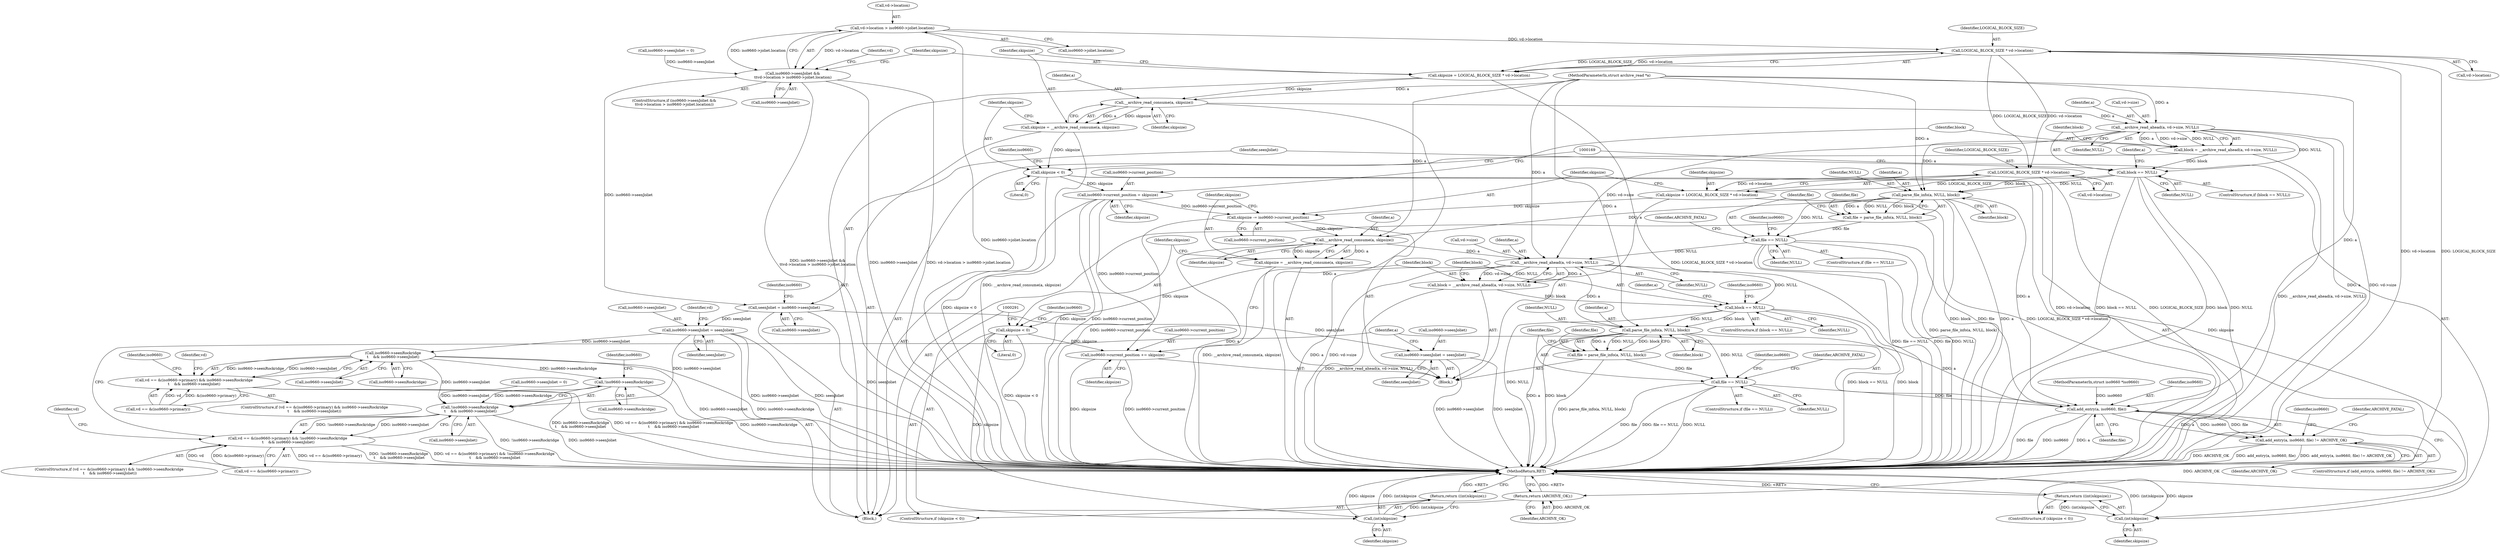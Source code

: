 digraph "1_libarchive_3ad08e01b4d253c66ae56414886089684155af22@pointer" {
"1000136" [label="(Call,vd->location > iso9660->joliet.location)"];
"1000132" [label="(Call,iso9660->seenJoliet &&\n\t\tvd->location > iso9660->joliet.location)"];
"1000198" [label="(Call,seenJoliet = iso9660->seenJoliet)"];
"1000220" [label="(Call,iso9660->seenJoliet = seenJoliet)"];
"1000233" [label="(Call,iso9660->seenRockridge\n\t    && iso9660->seenJoliet)"];
"1000226" [label="(Call,vd == &(iso9660->primary) && iso9660->seenRockridge\n\t    && iso9660->seenJoliet)"];
"1000254" [label="(Call,!iso9660->seenRockridge)"];
"1000253" [label="(Call,!iso9660->seenRockridge\n \t    && iso9660->seenJoliet)"];
"1000246" [label="(Call,vd == &(iso9660->primary) && !iso9660->seenRockridge\n \t    && iso9660->seenJoliet)"];
"1000337" [label="(Call,iso9660->seenJoliet = seenJoliet)"];
"1000153" [label="(Call,LOGICAL_BLOCK_SIZE * vd->location)"];
"1000151" [label="(Call,skipsize = LOGICAL_BLOCK_SIZE * vd->location)"];
"1000160" [label="(Call,__archive_read_consume(a, skipsize))"];
"1000158" [label="(Call,skipsize = __archive_read_consume(a, skipsize))"];
"1000164" [label="(Call,skipsize < 0)"];
"1000168" [label="(Call,(int)skipsize)"];
"1000167" [label="(Return,return ((int)skipsize);)"];
"1000171" [label="(Call,iso9660->current_position = skipsize)"];
"1000275" [label="(Call,skipsize -= iso9660->current_position)"];
"1000282" [label="(Call,__archive_read_consume(a, skipsize))"];
"1000280" [label="(Call,skipsize = __archive_read_consume(a, skipsize))"];
"1000286" [label="(Call,skipsize < 0)"];
"1000290" [label="(Call,(int)skipsize)"];
"1000289" [label="(Return,return ((int)skipsize);)"];
"1000293" [label="(Call,iso9660->current_position += skipsize)"];
"1000300" [label="(Call,__archive_read_ahead(a, vd->size, NULL))"];
"1000298" [label="(Call,block = __archive_read_ahead(a, vd->size, NULL))"];
"1000307" [label="(Call,block == NULL)"];
"1000327" [label="(Call,parse_file_info(a, NULL, block))"];
"1000325" [label="(Call,file = parse_file_info(a, NULL, block))"];
"1000332" [label="(Call,file == NULL)"];
"1000344" [label="(Call,add_entry(a, iso9660, file))"];
"1000343" [label="(Call,add_entry(a, iso9660, file) != ARCHIVE_OK)"];
"1000370" [label="(Return,return (ARCHIVE_OK);)"];
"1000178" [label="(Call,__archive_read_ahead(a, vd->size, NULL))"];
"1000176" [label="(Call,block = __archive_read_ahead(a, vd->size, NULL))"];
"1000185" [label="(Call,block == NULL)"];
"1000210" [label="(Call,parse_file_info(a, NULL, block))"];
"1000208" [label="(Call,file = parse_file_info(a, NULL, block))"];
"1000215" [label="(Call,file == NULL)"];
"1000270" [label="(Call,LOGICAL_BLOCK_SIZE * vd->location)"];
"1000268" [label="(Call,skipsize = LOGICAL_BLOCK_SIZE * vd->location)"];
"1000258" [label="(Call,iso9660->seenJoliet)"];
"1000140" [label="(Call,iso9660->joliet.location)"];
"1000172" [label="(Call,iso9660->current_position)"];
"1000170" [label="(Identifier,skipsize)"];
"1000136" [label="(Call,vd->location > iso9660->joliet.location)"];
"1000228" [label="(Identifier,vd)"];
"1000192" [label="(Identifier,a)"];
"1000213" [label="(Identifier,block)"];
"1000171" [label="(Call,iso9660->current_position = skipsize)"];
"1000298" [label="(Call,block = __archive_read_ahead(a, vd->size, NULL))"];
"1000290" [label="(Call,(int)skipsize)"];
"1000220" [label="(Call,iso9660->seenJoliet = seenJoliet)"];
"1000151" [label="(Call,skipsize = LOGICAL_BLOCK_SIZE * vd->location)"];
"1000348" [label="(Identifier,ARCHIVE_OK)"];
"1000212" [label="(Identifier,NULL)"];
"1000326" [label="(Identifier,file)"];
"1000269" [label="(Identifier,skipsize)"];
"1000224" [label="(Identifier,seenJoliet)"];
"1000263" [label="(Identifier,vd)"];
"1000307" [label="(Call,block == NULL)"];
"1000164" [label="(Call,skipsize < 0)"];
"1000163" [label="(ControlStructure,if (skipsize < 0))"];
"1000186" [label="(Identifier,block)"];
"1000350" [label="(Identifier,ARCHIVE_FATAL)"];
"1000300" [label="(Call,__archive_read_ahead(a, vd->size, NULL))"];
"1000162" [label="(Identifier,skipsize)"];
"1000221" [label="(Call,iso9660->seenJoliet)"];
"1000209" [label="(Identifier,file)"];
"1000370" [label="(Return,return (ARCHIVE_OK);)"];
"1000226" [label="(Call,vd == &(iso9660->primary) && iso9660->seenRockridge\n\t    && iso9660->seenJoliet)"];
"1000295" [label="(Identifier,iso9660)"];
"1000208" [label="(Call,file = parse_file_info(a, NULL, block))"];
"1000261" [label="(Block,)"];
"1000198" [label="(Call,seenJoliet = iso9660->seenJoliet)"];
"1000282" [label="(Call,__archive_read_consume(a, skipsize))"];
"1000344" [label="(Call,add_entry(a, iso9660, file))"];
"1000330" [label="(Identifier,block)"];
"1000276" [label="(Identifier,skipsize)"];
"1000332" [label="(Call,file == NULL)"];
"1000285" [label="(ControlStructure,if (skipsize < 0))"];
"1000271" [label="(Identifier,LOGICAL_BLOCK_SIZE)"];
"1000255" [label="(Call,iso9660->seenRockridge)"];
"1000371" [label="(Identifier,ARCHIVE_OK)"];
"1000215" [label="(Call,file == NULL)"];
"1000338" [label="(Call,iso9660->seenJoliet)"];
"1000325" [label="(Call,file = parse_file_info(a, NULL, block))"];
"1000322" [label="(Identifier,iso9660)"];
"1000153" [label="(Call,LOGICAL_BLOCK_SIZE * vd->location)"];
"1000331" [label="(ControlStructure,if (file == NULL))"];
"1000286" [label="(Call,skipsize < 0)"];
"1000160" [label="(Call,__archive_read_consume(a, skipsize))"];
"1000185" [label="(Call,block == NULL)"];
"1000280" [label="(Call,skipsize = __archive_read_consume(a, skipsize))"];
"1000245" [label="(ControlStructure,if (vd == &(iso9660->primary) && !iso9660->seenRockridge\n \t    && iso9660->seenJoliet))"];
"1000247" [label="(Call,vd == &(iso9660->primary))"];
"1000158" [label="(Call,skipsize = __archive_read_consume(a, skipsize))"];
"1000293" [label="(Call,iso9660->current_position += skipsize)"];
"1000166" [label="(Literal,0)"];
"1000222" [label="(Identifier,iso9660)"];
"1000253" [label="(Call,!iso9660->seenRockridge\n \t    && iso9660->seenJoliet)"];
"1000131" [label="(ControlStructure,if (iso9660->seenJoliet &&\n\t\tvd->location > iso9660->joliet.location))"];
"1000219" [label="(Identifier,ARCHIVE_FATAL)"];
"1000108" [label="(MethodParameterIn,struct iso9660 *iso9660)"];
"1000227" [label="(Call,vd == &(iso9660->primary))"];
"1000137" [label="(Call,vd->location)"];
"1000161" [label="(Identifier,a)"];
"1000333" [label="(Identifier,file)"];
"1000177" [label="(Identifier,block)"];
"1000270" [label="(Call,LOGICAL_BLOCK_SIZE * vd->location)"];
"1000306" [label="(ControlStructure,if (block == NULL))"];
"1000341" [label="(Identifier,seenJoliet)"];
"1000353" [label="(Identifier,iso9660)"];
"1000109" [label="(Block,)"];
"1000159" [label="(Identifier,skipsize)"];
"1000167" [label="(Return,return ((int)skipsize);)"];
"1000237" [label="(Call,iso9660->seenJoliet)"];
"1000187" [label="(Identifier,NULL)"];
"1000283" [label="(Identifier,a)"];
"1000183" [label="(Identifier,NULL)"];
"1000152" [label="(Identifier,skipsize)"];
"1000146" [label="(Identifier,vd)"];
"1000210" [label="(Call,parse_file_info(a, NULL, block))"];
"1000328" [label="(Identifier,a)"];
"1000132" [label="(Call,iso9660->seenJoliet &&\n\t\tvd->location > iso9660->joliet.location)"];
"1000289" [label="(Return,return ((int)skipsize);)"];
"1000242" [label="(Identifier,iso9660)"];
"1000294" [label="(Call,iso9660->current_position)"];
"1000175" [label="(Identifier,skipsize)"];
"1000297" [label="(Identifier,skipsize)"];
"1000199" [label="(Identifier,seenJoliet)"];
"1000234" [label="(Call,iso9660->seenRockridge)"];
"1000292" [label="(Identifier,skipsize)"];
"1000107" [label="(MethodParameterIn,struct archive_read *a)"];
"1000178" [label="(Call,__archive_read_ahead(a, vd->size, NULL))"];
"1000345" [label="(Identifier,a)"];
"1000287" [label="(Identifier,skipsize)"];
"1000334" [label="(Identifier,NULL)"];
"1000205" [label="(Identifier,iso9660)"];
"1000343" [label="(Call,add_entry(a, iso9660, file) != ARCHIVE_OK)"];
"1000126" [label="(Call,iso9660->seenJoliet = 0)"];
"1000184" [label="(ControlStructure,if (block == NULL))"];
"1000284" [label="(Identifier,skipsize)"];
"1000133" [label="(Call,iso9660->seenJoliet)"];
"1000246" [label="(Call,vd == &(iso9660->primary) && !iso9660->seenRockridge\n \t    && iso9660->seenJoliet)"];
"1000339" [label="(Identifier,iso9660)"];
"1000154" [label="(Identifier,LOGICAL_BLOCK_SIZE)"];
"1000233" [label="(Call,iso9660->seenRockridge\n\t    && iso9660->seenJoliet)"];
"1000155" [label="(Call,vd->location)"];
"1000342" [label="(ControlStructure,if (add_entry(a, iso9660, file) != ARCHIVE_OK))"];
"1000216" [label="(Identifier,file)"];
"1000179" [label="(Identifier,a)"];
"1000240" [label="(Call,iso9660->seenJoliet = 0)"];
"1000302" [label="(Call,vd->size)"];
"1000288" [label="(Literal,0)"];
"1000305" [label="(Identifier,NULL)"];
"1000217" [label="(Identifier,NULL)"];
"1000168" [label="(Call,(int)skipsize)"];
"1000268" [label="(Call,skipsize = LOGICAL_BLOCK_SIZE * vd->location)"];
"1000275" [label="(Call,skipsize -= iso9660->current_position)"];
"1000346" [label="(Identifier,iso9660)"];
"1000176" [label="(Call,block = __archive_read_ahead(a, vd->size, NULL))"];
"1000347" [label="(Identifier,file)"];
"1000372" [label="(MethodReturn,RET)"];
"1000272" [label="(Call,vd->location)"];
"1000299" [label="(Identifier,block)"];
"1000173" [label="(Identifier,iso9660)"];
"1000259" [label="(Identifier,iso9660)"];
"1000329" [label="(Identifier,NULL)"];
"1000254" [label="(Call,!iso9660->seenRockridge)"];
"1000165" [label="(Identifier,skipsize)"];
"1000277" [label="(Call,iso9660->current_position)"];
"1000225" [label="(ControlStructure,if (vd == &(iso9660->primary) && iso9660->seenRockridge\n\t    && iso9660->seenJoliet))"];
"1000336" [label="(Identifier,ARCHIVE_FATAL)"];
"1000281" [label="(Identifier,skipsize)"];
"1000309" [label="(Identifier,NULL)"];
"1000200" [label="(Call,iso9660->seenJoliet)"];
"1000301" [label="(Identifier,a)"];
"1000214" [label="(ControlStructure,if (file == NULL))"];
"1000314" [label="(Identifier,a)"];
"1000337" [label="(Call,iso9660->seenJoliet = seenJoliet)"];
"1000180" [label="(Call,vd->size)"];
"1000211" [label="(Identifier,a)"];
"1000248" [label="(Identifier,vd)"];
"1000308" [label="(Identifier,block)"];
"1000327" [label="(Call,parse_file_info(a, NULL, block))"];
"1000136" -> "1000132"  [label="AST: "];
"1000136" -> "1000140"  [label="CFG: "];
"1000137" -> "1000136"  [label="AST: "];
"1000140" -> "1000136"  [label="AST: "];
"1000132" -> "1000136"  [label="CFG: "];
"1000136" -> "1000372"  [label="DDG: iso9660->joliet.location"];
"1000136" -> "1000132"  [label="DDG: vd->location"];
"1000136" -> "1000132"  [label="DDG: iso9660->joliet.location"];
"1000136" -> "1000153"  [label="DDG: vd->location"];
"1000132" -> "1000131"  [label="AST: "];
"1000132" -> "1000133"  [label="CFG: "];
"1000133" -> "1000132"  [label="AST: "];
"1000146" -> "1000132"  [label="CFG: "];
"1000152" -> "1000132"  [label="CFG: "];
"1000132" -> "1000372"  [label="DDG: iso9660->seenJoliet &&\n\t\tvd->location > iso9660->joliet.location"];
"1000132" -> "1000372"  [label="DDG: iso9660->seenJoliet"];
"1000132" -> "1000372"  [label="DDG: vd->location > iso9660->joliet.location"];
"1000126" -> "1000132"  [label="DDG: iso9660->seenJoliet"];
"1000132" -> "1000198"  [label="DDG: iso9660->seenJoliet"];
"1000198" -> "1000109"  [label="AST: "];
"1000198" -> "1000200"  [label="CFG: "];
"1000199" -> "1000198"  [label="AST: "];
"1000200" -> "1000198"  [label="AST: "];
"1000205" -> "1000198"  [label="CFG: "];
"1000198" -> "1000372"  [label="DDG: seenJoliet"];
"1000198" -> "1000220"  [label="DDG: seenJoliet"];
"1000198" -> "1000337"  [label="DDG: seenJoliet"];
"1000220" -> "1000109"  [label="AST: "];
"1000220" -> "1000224"  [label="CFG: "];
"1000221" -> "1000220"  [label="AST: "];
"1000224" -> "1000220"  [label="AST: "];
"1000228" -> "1000220"  [label="CFG: "];
"1000220" -> "1000372"  [label="DDG: iso9660->seenJoliet"];
"1000220" -> "1000372"  [label="DDG: seenJoliet"];
"1000220" -> "1000233"  [label="DDG: iso9660->seenJoliet"];
"1000220" -> "1000253"  [label="DDG: iso9660->seenJoliet"];
"1000233" -> "1000226"  [label="AST: "];
"1000233" -> "1000234"  [label="CFG: "];
"1000233" -> "1000237"  [label="CFG: "];
"1000234" -> "1000233"  [label="AST: "];
"1000237" -> "1000233"  [label="AST: "];
"1000226" -> "1000233"  [label="CFG: "];
"1000233" -> "1000372"  [label="DDG: iso9660->seenJoliet"];
"1000233" -> "1000372"  [label="DDG: iso9660->seenRockridge"];
"1000233" -> "1000226"  [label="DDG: iso9660->seenRockridge"];
"1000233" -> "1000226"  [label="DDG: iso9660->seenJoliet"];
"1000233" -> "1000254"  [label="DDG: iso9660->seenRockridge"];
"1000233" -> "1000253"  [label="DDG: iso9660->seenJoliet"];
"1000226" -> "1000225"  [label="AST: "];
"1000226" -> "1000227"  [label="CFG: "];
"1000227" -> "1000226"  [label="AST: "];
"1000242" -> "1000226"  [label="CFG: "];
"1000248" -> "1000226"  [label="CFG: "];
"1000226" -> "1000372"  [label="DDG: iso9660->seenRockridge\n\t    && iso9660->seenJoliet"];
"1000226" -> "1000372"  [label="DDG: vd == &(iso9660->primary) && iso9660->seenRockridge\n\t    && iso9660->seenJoliet"];
"1000227" -> "1000226"  [label="DDG: vd"];
"1000227" -> "1000226"  [label="DDG: &(iso9660->primary)"];
"1000254" -> "1000253"  [label="AST: "];
"1000254" -> "1000255"  [label="CFG: "];
"1000255" -> "1000254"  [label="AST: "];
"1000259" -> "1000254"  [label="CFG: "];
"1000253" -> "1000254"  [label="CFG: "];
"1000254" -> "1000372"  [label="DDG: iso9660->seenRockridge"];
"1000254" -> "1000253"  [label="DDG: iso9660->seenRockridge"];
"1000253" -> "1000246"  [label="AST: "];
"1000253" -> "1000258"  [label="CFG: "];
"1000258" -> "1000253"  [label="AST: "];
"1000246" -> "1000253"  [label="CFG: "];
"1000253" -> "1000372"  [label="DDG: !iso9660->seenRockridge"];
"1000253" -> "1000372"  [label="DDG: iso9660->seenJoliet"];
"1000253" -> "1000246"  [label="DDG: !iso9660->seenRockridge"];
"1000253" -> "1000246"  [label="DDG: iso9660->seenJoliet"];
"1000240" -> "1000253"  [label="DDG: iso9660->seenJoliet"];
"1000246" -> "1000245"  [label="AST: "];
"1000246" -> "1000247"  [label="CFG: "];
"1000247" -> "1000246"  [label="AST: "];
"1000263" -> "1000246"  [label="CFG: "];
"1000345" -> "1000246"  [label="CFG: "];
"1000246" -> "1000372"  [label="DDG: !iso9660->seenRockridge\n \t    && iso9660->seenJoliet"];
"1000246" -> "1000372"  [label="DDG: vd == &(iso9660->primary) && !iso9660->seenRockridge\n \t    && iso9660->seenJoliet"];
"1000246" -> "1000372"  [label="DDG: vd == &(iso9660->primary)"];
"1000247" -> "1000246"  [label="DDG: vd"];
"1000247" -> "1000246"  [label="DDG: &(iso9660->primary)"];
"1000337" -> "1000261"  [label="AST: "];
"1000337" -> "1000341"  [label="CFG: "];
"1000338" -> "1000337"  [label="AST: "];
"1000341" -> "1000337"  [label="AST: "];
"1000345" -> "1000337"  [label="CFG: "];
"1000337" -> "1000372"  [label="DDG: iso9660->seenJoliet"];
"1000337" -> "1000372"  [label="DDG: seenJoliet"];
"1000153" -> "1000151"  [label="AST: "];
"1000153" -> "1000155"  [label="CFG: "];
"1000154" -> "1000153"  [label="AST: "];
"1000155" -> "1000153"  [label="AST: "];
"1000151" -> "1000153"  [label="CFG: "];
"1000153" -> "1000372"  [label="DDG: vd->location"];
"1000153" -> "1000372"  [label="DDG: LOGICAL_BLOCK_SIZE"];
"1000153" -> "1000151"  [label="DDG: LOGICAL_BLOCK_SIZE"];
"1000153" -> "1000151"  [label="DDG: vd->location"];
"1000153" -> "1000270"  [label="DDG: LOGICAL_BLOCK_SIZE"];
"1000153" -> "1000270"  [label="DDG: vd->location"];
"1000151" -> "1000109"  [label="AST: "];
"1000152" -> "1000151"  [label="AST: "];
"1000159" -> "1000151"  [label="CFG: "];
"1000151" -> "1000372"  [label="DDG: LOGICAL_BLOCK_SIZE * vd->location"];
"1000151" -> "1000160"  [label="DDG: skipsize"];
"1000160" -> "1000158"  [label="AST: "];
"1000160" -> "1000162"  [label="CFG: "];
"1000161" -> "1000160"  [label="AST: "];
"1000162" -> "1000160"  [label="AST: "];
"1000158" -> "1000160"  [label="CFG: "];
"1000160" -> "1000372"  [label="DDG: a"];
"1000160" -> "1000158"  [label="DDG: a"];
"1000160" -> "1000158"  [label="DDG: skipsize"];
"1000107" -> "1000160"  [label="DDG: a"];
"1000160" -> "1000178"  [label="DDG: a"];
"1000158" -> "1000109"  [label="AST: "];
"1000159" -> "1000158"  [label="AST: "];
"1000165" -> "1000158"  [label="CFG: "];
"1000158" -> "1000372"  [label="DDG: __archive_read_consume(a, skipsize)"];
"1000158" -> "1000164"  [label="DDG: skipsize"];
"1000164" -> "1000163"  [label="AST: "];
"1000164" -> "1000166"  [label="CFG: "];
"1000165" -> "1000164"  [label="AST: "];
"1000166" -> "1000164"  [label="AST: "];
"1000169" -> "1000164"  [label="CFG: "];
"1000173" -> "1000164"  [label="CFG: "];
"1000164" -> "1000372"  [label="DDG: skipsize < 0"];
"1000164" -> "1000168"  [label="DDG: skipsize"];
"1000164" -> "1000171"  [label="DDG: skipsize"];
"1000168" -> "1000167"  [label="AST: "];
"1000168" -> "1000170"  [label="CFG: "];
"1000169" -> "1000168"  [label="AST: "];
"1000170" -> "1000168"  [label="AST: "];
"1000167" -> "1000168"  [label="CFG: "];
"1000168" -> "1000372"  [label="DDG: (int)skipsize"];
"1000168" -> "1000372"  [label="DDG: skipsize"];
"1000168" -> "1000167"  [label="DDG: (int)skipsize"];
"1000167" -> "1000163"  [label="AST: "];
"1000372" -> "1000167"  [label="CFG: "];
"1000167" -> "1000372"  [label="DDG: <RET>"];
"1000171" -> "1000109"  [label="AST: "];
"1000171" -> "1000175"  [label="CFG: "];
"1000172" -> "1000171"  [label="AST: "];
"1000175" -> "1000171"  [label="AST: "];
"1000177" -> "1000171"  [label="CFG: "];
"1000171" -> "1000372"  [label="DDG: iso9660->current_position"];
"1000171" -> "1000372"  [label="DDG: skipsize"];
"1000171" -> "1000275"  [label="DDG: iso9660->current_position"];
"1000171" -> "1000293"  [label="DDG: iso9660->current_position"];
"1000275" -> "1000261"  [label="AST: "];
"1000275" -> "1000277"  [label="CFG: "];
"1000276" -> "1000275"  [label="AST: "];
"1000277" -> "1000275"  [label="AST: "];
"1000281" -> "1000275"  [label="CFG: "];
"1000275" -> "1000372"  [label="DDG: iso9660->current_position"];
"1000268" -> "1000275"  [label="DDG: skipsize"];
"1000275" -> "1000282"  [label="DDG: skipsize"];
"1000282" -> "1000280"  [label="AST: "];
"1000282" -> "1000284"  [label="CFG: "];
"1000283" -> "1000282"  [label="AST: "];
"1000284" -> "1000282"  [label="AST: "];
"1000280" -> "1000282"  [label="CFG: "];
"1000282" -> "1000372"  [label="DDG: a"];
"1000282" -> "1000280"  [label="DDG: a"];
"1000282" -> "1000280"  [label="DDG: skipsize"];
"1000210" -> "1000282"  [label="DDG: a"];
"1000107" -> "1000282"  [label="DDG: a"];
"1000282" -> "1000300"  [label="DDG: a"];
"1000280" -> "1000261"  [label="AST: "];
"1000281" -> "1000280"  [label="AST: "];
"1000287" -> "1000280"  [label="CFG: "];
"1000280" -> "1000372"  [label="DDG: __archive_read_consume(a, skipsize)"];
"1000280" -> "1000286"  [label="DDG: skipsize"];
"1000286" -> "1000285"  [label="AST: "];
"1000286" -> "1000288"  [label="CFG: "];
"1000287" -> "1000286"  [label="AST: "];
"1000288" -> "1000286"  [label="AST: "];
"1000291" -> "1000286"  [label="CFG: "];
"1000295" -> "1000286"  [label="CFG: "];
"1000286" -> "1000372"  [label="DDG: skipsize < 0"];
"1000286" -> "1000290"  [label="DDG: skipsize"];
"1000286" -> "1000293"  [label="DDG: skipsize"];
"1000290" -> "1000289"  [label="AST: "];
"1000290" -> "1000292"  [label="CFG: "];
"1000291" -> "1000290"  [label="AST: "];
"1000292" -> "1000290"  [label="AST: "];
"1000289" -> "1000290"  [label="CFG: "];
"1000290" -> "1000372"  [label="DDG: skipsize"];
"1000290" -> "1000372"  [label="DDG: (int)skipsize"];
"1000290" -> "1000289"  [label="DDG: (int)skipsize"];
"1000289" -> "1000285"  [label="AST: "];
"1000372" -> "1000289"  [label="CFG: "];
"1000289" -> "1000372"  [label="DDG: <RET>"];
"1000293" -> "1000261"  [label="AST: "];
"1000293" -> "1000297"  [label="CFG: "];
"1000294" -> "1000293"  [label="AST: "];
"1000297" -> "1000293"  [label="AST: "];
"1000299" -> "1000293"  [label="CFG: "];
"1000293" -> "1000372"  [label="DDG: iso9660->current_position"];
"1000293" -> "1000372"  [label="DDG: skipsize"];
"1000300" -> "1000298"  [label="AST: "];
"1000300" -> "1000305"  [label="CFG: "];
"1000301" -> "1000300"  [label="AST: "];
"1000302" -> "1000300"  [label="AST: "];
"1000305" -> "1000300"  [label="AST: "];
"1000298" -> "1000300"  [label="CFG: "];
"1000300" -> "1000372"  [label="DDG: a"];
"1000300" -> "1000372"  [label="DDG: vd->size"];
"1000300" -> "1000298"  [label="DDG: a"];
"1000300" -> "1000298"  [label="DDG: vd->size"];
"1000300" -> "1000298"  [label="DDG: NULL"];
"1000107" -> "1000300"  [label="DDG: a"];
"1000178" -> "1000300"  [label="DDG: vd->size"];
"1000215" -> "1000300"  [label="DDG: NULL"];
"1000300" -> "1000307"  [label="DDG: NULL"];
"1000300" -> "1000327"  [label="DDG: a"];
"1000298" -> "1000261"  [label="AST: "];
"1000299" -> "1000298"  [label="AST: "];
"1000308" -> "1000298"  [label="CFG: "];
"1000298" -> "1000372"  [label="DDG: __archive_read_ahead(a, vd->size, NULL)"];
"1000298" -> "1000307"  [label="DDG: block"];
"1000307" -> "1000306"  [label="AST: "];
"1000307" -> "1000309"  [label="CFG: "];
"1000308" -> "1000307"  [label="AST: "];
"1000309" -> "1000307"  [label="AST: "];
"1000314" -> "1000307"  [label="CFG: "];
"1000322" -> "1000307"  [label="CFG: "];
"1000307" -> "1000372"  [label="DDG: NULL"];
"1000307" -> "1000372"  [label="DDG: block == NULL"];
"1000307" -> "1000372"  [label="DDG: block"];
"1000307" -> "1000327"  [label="DDG: NULL"];
"1000307" -> "1000327"  [label="DDG: block"];
"1000327" -> "1000325"  [label="AST: "];
"1000327" -> "1000330"  [label="CFG: "];
"1000328" -> "1000327"  [label="AST: "];
"1000329" -> "1000327"  [label="AST: "];
"1000330" -> "1000327"  [label="AST: "];
"1000325" -> "1000327"  [label="CFG: "];
"1000327" -> "1000372"  [label="DDG: a"];
"1000327" -> "1000372"  [label="DDG: block"];
"1000327" -> "1000325"  [label="DDG: a"];
"1000327" -> "1000325"  [label="DDG: NULL"];
"1000327" -> "1000325"  [label="DDG: block"];
"1000107" -> "1000327"  [label="DDG: a"];
"1000327" -> "1000332"  [label="DDG: NULL"];
"1000327" -> "1000344"  [label="DDG: a"];
"1000325" -> "1000261"  [label="AST: "];
"1000326" -> "1000325"  [label="AST: "];
"1000333" -> "1000325"  [label="CFG: "];
"1000325" -> "1000372"  [label="DDG: parse_file_info(a, NULL, block)"];
"1000325" -> "1000332"  [label="DDG: file"];
"1000332" -> "1000331"  [label="AST: "];
"1000332" -> "1000334"  [label="CFG: "];
"1000333" -> "1000332"  [label="AST: "];
"1000334" -> "1000332"  [label="AST: "];
"1000336" -> "1000332"  [label="CFG: "];
"1000339" -> "1000332"  [label="CFG: "];
"1000332" -> "1000372"  [label="DDG: NULL"];
"1000332" -> "1000372"  [label="DDG: file"];
"1000332" -> "1000372"  [label="DDG: file == NULL"];
"1000332" -> "1000344"  [label="DDG: file"];
"1000344" -> "1000343"  [label="AST: "];
"1000344" -> "1000347"  [label="CFG: "];
"1000345" -> "1000344"  [label="AST: "];
"1000346" -> "1000344"  [label="AST: "];
"1000347" -> "1000344"  [label="AST: "];
"1000348" -> "1000344"  [label="CFG: "];
"1000344" -> "1000372"  [label="DDG: file"];
"1000344" -> "1000372"  [label="DDG: iso9660"];
"1000344" -> "1000372"  [label="DDG: a"];
"1000344" -> "1000343"  [label="DDG: a"];
"1000344" -> "1000343"  [label="DDG: iso9660"];
"1000344" -> "1000343"  [label="DDG: file"];
"1000210" -> "1000344"  [label="DDG: a"];
"1000107" -> "1000344"  [label="DDG: a"];
"1000108" -> "1000344"  [label="DDG: iso9660"];
"1000215" -> "1000344"  [label="DDG: file"];
"1000343" -> "1000342"  [label="AST: "];
"1000343" -> "1000348"  [label="CFG: "];
"1000348" -> "1000343"  [label="AST: "];
"1000350" -> "1000343"  [label="CFG: "];
"1000353" -> "1000343"  [label="CFG: "];
"1000343" -> "1000372"  [label="DDG: add_entry(a, iso9660, file)"];
"1000343" -> "1000372"  [label="DDG: add_entry(a, iso9660, file) != ARCHIVE_OK"];
"1000343" -> "1000372"  [label="DDG: ARCHIVE_OK"];
"1000343" -> "1000370"  [label="DDG: ARCHIVE_OK"];
"1000370" -> "1000109"  [label="AST: "];
"1000370" -> "1000371"  [label="CFG: "];
"1000371" -> "1000370"  [label="AST: "];
"1000372" -> "1000370"  [label="CFG: "];
"1000370" -> "1000372"  [label="DDG: <RET>"];
"1000371" -> "1000370"  [label="DDG: ARCHIVE_OK"];
"1000178" -> "1000176"  [label="AST: "];
"1000178" -> "1000183"  [label="CFG: "];
"1000179" -> "1000178"  [label="AST: "];
"1000180" -> "1000178"  [label="AST: "];
"1000183" -> "1000178"  [label="AST: "];
"1000176" -> "1000178"  [label="CFG: "];
"1000178" -> "1000372"  [label="DDG: a"];
"1000178" -> "1000372"  [label="DDG: vd->size"];
"1000178" -> "1000176"  [label="DDG: a"];
"1000178" -> "1000176"  [label="DDG: vd->size"];
"1000178" -> "1000176"  [label="DDG: NULL"];
"1000107" -> "1000178"  [label="DDG: a"];
"1000178" -> "1000185"  [label="DDG: NULL"];
"1000178" -> "1000210"  [label="DDG: a"];
"1000176" -> "1000109"  [label="AST: "];
"1000177" -> "1000176"  [label="AST: "];
"1000186" -> "1000176"  [label="CFG: "];
"1000176" -> "1000372"  [label="DDG: __archive_read_ahead(a, vd->size, NULL)"];
"1000176" -> "1000185"  [label="DDG: block"];
"1000185" -> "1000184"  [label="AST: "];
"1000185" -> "1000187"  [label="CFG: "];
"1000186" -> "1000185"  [label="AST: "];
"1000187" -> "1000185"  [label="AST: "];
"1000192" -> "1000185"  [label="CFG: "];
"1000199" -> "1000185"  [label="CFG: "];
"1000185" -> "1000372"  [label="DDG: block == NULL"];
"1000185" -> "1000372"  [label="DDG: block"];
"1000185" -> "1000372"  [label="DDG: NULL"];
"1000185" -> "1000210"  [label="DDG: NULL"];
"1000185" -> "1000210"  [label="DDG: block"];
"1000210" -> "1000208"  [label="AST: "];
"1000210" -> "1000213"  [label="CFG: "];
"1000211" -> "1000210"  [label="AST: "];
"1000212" -> "1000210"  [label="AST: "];
"1000213" -> "1000210"  [label="AST: "];
"1000208" -> "1000210"  [label="CFG: "];
"1000210" -> "1000372"  [label="DDG: block"];
"1000210" -> "1000372"  [label="DDG: a"];
"1000210" -> "1000208"  [label="DDG: a"];
"1000210" -> "1000208"  [label="DDG: NULL"];
"1000210" -> "1000208"  [label="DDG: block"];
"1000107" -> "1000210"  [label="DDG: a"];
"1000210" -> "1000215"  [label="DDG: NULL"];
"1000208" -> "1000109"  [label="AST: "];
"1000209" -> "1000208"  [label="AST: "];
"1000216" -> "1000208"  [label="CFG: "];
"1000208" -> "1000372"  [label="DDG: parse_file_info(a, NULL, block)"];
"1000208" -> "1000215"  [label="DDG: file"];
"1000215" -> "1000214"  [label="AST: "];
"1000215" -> "1000217"  [label="CFG: "];
"1000216" -> "1000215"  [label="AST: "];
"1000217" -> "1000215"  [label="AST: "];
"1000219" -> "1000215"  [label="CFG: "];
"1000222" -> "1000215"  [label="CFG: "];
"1000215" -> "1000372"  [label="DDG: file"];
"1000215" -> "1000372"  [label="DDG: NULL"];
"1000215" -> "1000372"  [label="DDG: file == NULL"];
"1000270" -> "1000268"  [label="AST: "];
"1000270" -> "1000272"  [label="CFG: "];
"1000271" -> "1000270"  [label="AST: "];
"1000272" -> "1000270"  [label="AST: "];
"1000268" -> "1000270"  [label="CFG: "];
"1000270" -> "1000372"  [label="DDG: vd->location"];
"1000270" -> "1000372"  [label="DDG: LOGICAL_BLOCK_SIZE"];
"1000270" -> "1000268"  [label="DDG: LOGICAL_BLOCK_SIZE"];
"1000270" -> "1000268"  [label="DDG: vd->location"];
"1000268" -> "1000261"  [label="AST: "];
"1000269" -> "1000268"  [label="AST: "];
"1000276" -> "1000268"  [label="CFG: "];
"1000268" -> "1000372"  [label="DDG: LOGICAL_BLOCK_SIZE * vd->location"];
}
